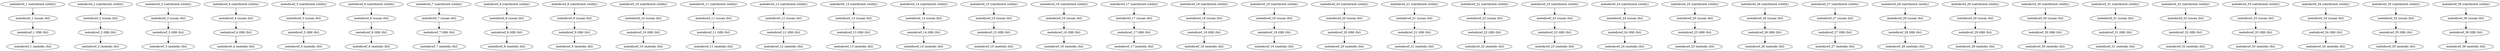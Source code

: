 strict digraph  {
"melodicwf_1 (calcthresh (utility)";
"melodicwf_1 (susan (fsl)";
"melodicwf_1 (tfilt (fsl)";
"melodicwf_1 (melodic (fsl)";
"melodicwf_2 (calcthresh (utility)";
"melodicwf_2 (susan (fsl)";
"melodicwf_2 (tfilt (fsl)";
"melodicwf_2 (melodic (fsl)";
"melodicwf_3 (calcthresh (utility)";
"melodicwf_3 (susan (fsl)";
"melodicwf_3 (tfilt (fsl)";
"melodicwf_3 (melodic (fsl)";
"melodicwf_4 (calcthresh (utility)";
"melodicwf_4 (susan (fsl)";
"melodicwf_4 (tfilt (fsl)";
"melodicwf_4 (melodic (fsl)";
"melodicwf_5 (calcthresh (utility)";
"melodicwf_5 (susan (fsl)";
"melodicwf_5 (tfilt (fsl)";
"melodicwf_5 (melodic (fsl)";
"melodicwf_6 (calcthresh (utility)";
"melodicwf_6 (susan (fsl)";
"melodicwf_6 (tfilt (fsl)";
"melodicwf_6 (melodic (fsl)";
"melodicwf_7 (calcthresh (utility)";
"melodicwf_7 (susan (fsl)";
"melodicwf_7 (tfilt (fsl)";
"melodicwf_7 (melodic (fsl)";
"melodicwf_8 (calcthresh (utility)";
"melodicwf_8 (susan (fsl)";
"melodicwf_8 (tfilt (fsl)";
"melodicwf_8 (melodic (fsl)";
"melodicwf_9 (calcthresh (utility)";
"melodicwf_9 (susan (fsl)";
"melodicwf_9 (tfilt (fsl)";
"melodicwf_9 (melodic (fsl)";
"melodicwf_10 (calcthresh (utility)";
"melodicwf_10 (susan (fsl)";
"melodicwf_10 (tfilt (fsl)";
"melodicwf_10 (melodic (fsl)";
"melodicwf_11 (calcthresh (utility)";
"melodicwf_11 (susan (fsl)";
"melodicwf_11 (tfilt (fsl)";
"melodicwf_11 (melodic (fsl)";
"melodicwf_12 (calcthresh (utility)";
"melodicwf_12 (susan (fsl)";
"melodicwf_12 (tfilt (fsl)";
"melodicwf_12 (melodic (fsl)";
"melodicwf_13 (calcthresh (utility)";
"melodicwf_13 (susan (fsl)";
"melodicwf_13 (tfilt (fsl)";
"melodicwf_13 (melodic (fsl)";
"melodicwf_14 (calcthresh (utility)";
"melodicwf_14 (susan (fsl)";
"melodicwf_14 (tfilt (fsl)";
"melodicwf_14 (melodic (fsl)";
"melodicwf_15 (calcthresh (utility)";
"melodicwf_15 (susan (fsl)";
"melodicwf_15 (tfilt (fsl)";
"melodicwf_15 (melodic (fsl)";
"melodicwf_16 (calcthresh (utility)";
"melodicwf_16 (susan (fsl)";
"melodicwf_16 (tfilt (fsl)";
"melodicwf_16 (melodic (fsl)";
"melodicwf_17 (calcthresh (utility)";
"melodicwf_17 (susan (fsl)";
"melodicwf_17 (tfilt (fsl)";
"melodicwf_17 (melodic (fsl)";
"melodicwf_18 (calcthresh (utility)";
"melodicwf_18 (susan (fsl)";
"melodicwf_18 (tfilt (fsl)";
"melodicwf_18 (melodic (fsl)";
"melodicwf_19 (calcthresh (utility)";
"melodicwf_19 (susan (fsl)";
"melodicwf_19 (tfilt (fsl)";
"melodicwf_19 (melodic (fsl)";
"melodicwf_20 (calcthresh (utility)";
"melodicwf_20 (susan (fsl)";
"melodicwf_20 (tfilt (fsl)";
"melodicwf_20 (melodic (fsl)";
"melodicwf_21 (calcthresh (utility)";
"melodicwf_21 (susan (fsl)";
"melodicwf_21 (tfilt (fsl)";
"melodicwf_21 (melodic (fsl)";
"melodicwf_22 (calcthresh (utility)";
"melodicwf_22 (susan (fsl)";
"melodicwf_22 (tfilt (fsl)";
"melodicwf_22 (melodic (fsl)";
"melodicwf_23 (calcthresh (utility)";
"melodicwf_23 (susan (fsl)";
"melodicwf_23 (tfilt (fsl)";
"melodicwf_23 (melodic (fsl)";
"melodicwf_24 (calcthresh (utility)";
"melodicwf_24 (susan (fsl)";
"melodicwf_24 (tfilt (fsl)";
"melodicwf_24 (melodic (fsl)";
"melodicwf_25 (calcthresh (utility)";
"melodicwf_25 (susan (fsl)";
"melodicwf_25 (tfilt (fsl)";
"melodicwf_25 (melodic (fsl)";
"melodicwf_26 (calcthresh (utility)";
"melodicwf_26 (susan (fsl)";
"melodicwf_26 (tfilt (fsl)";
"melodicwf_26 (melodic (fsl)";
"melodicwf_27 (calcthresh (utility)";
"melodicwf_27 (susan (fsl)";
"melodicwf_27 (tfilt (fsl)";
"melodicwf_27 (melodic (fsl)";
"melodicwf_28 (calcthresh (utility)";
"melodicwf_28 (susan (fsl)";
"melodicwf_28 (tfilt (fsl)";
"melodicwf_28 (melodic (fsl)";
"melodicwf_29 (calcthresh (utility)";
"melodicwf_29 (susan (fsl)";
"melodicwf_29 (tfilt (fsl)";
"melodicwf_29 (melodic (fsl)";
"melodicwf_30 (calcthresh (utility)";
"melodicwf_30 (susan (fsl)";
"melodicwf_30 (tfilt (fsl)";
"melodicwf_30 (melodic (fsl)";
"melodicwf_31 (calcthresh (utility)";
"melodicwf_31 (susan (fsl)";
"melodicwf_31 (tfilt (fsl)";
"melodicwf_31 (melodic (fsl)";
"melodicwf_32 (calcthresh (utility)";
"melodicwf_32 (susan (fsl)";
"melodicwf_32 (tfilt (fsl)";
"melodicwf_32 (melodic (fsl)";
"melodicwf_33 (calcthresh (utility)";
"melodicwf_33 (susan (fsl)";
"melodicwf_33 (tfilt (fsl)";
"melodicwf_33 (melodic (fsl)";
"melodicwf_34 (calcthresh (utility)";
"melodicwf_34 (susan (fsl)";
"melodicwf_34 (tfilt (fsl)";
"melodicwf_34 (melodic (fsl)";
"melodicwf_35 (calcthresh (utility)";
"melodicwf_35 (susan (fsl)";
"melodicwf_35 (tfilt (fsl)";
"melodicwf_35 (melodic (fsl)";
"melodicwf_36 (calcthresh (utility)";
"melodicwf_36 (susan (fsl)";
"melodicwf_36 (tfilt (fsl)";
"melodicwf_36 (melodic (fsl)";
"melodicwf_1 (calcthresh (utility)" -> "melodicwf_1 (susan (fsl)";
"melodicwf_1 (susan (fsl)" -> "melodicwf_1 (tfilt (fsl)";
"melodicwf_1 (tfilt (fsl)" -> "melodicwf_1 (melodic (fsl)";
"melodicwf_2 (calcthresh (utility)" -> "melodicwf_2 (susan (fsl)";
"melodicwf_2 (susan (fsl)" -> "melodicwf_2 (tfilt (fsl)";
"melodicwf_2 (tfilt (fsl)" -> "melodicwf_2 (melodic (fsl)";
"melodicwf_3 (calcthresh (utility)" -> "melodicwf_3 (susan (fsl)";
"melodicwf_3 (susan (fsl)" -> "melodicwf_3 (tfilt (fsl)";
"melodicwf_3 (tfilt (fsl)" -> "melodicwf_3 (melodic (fsl)";
"melodicwf_4 (calcthresh (utility)" -> "melodicwf_4 (susan (fsl)";
"melodicwf_4 (susan (fsl)" -> "melodicwf_4 (tfilt (fsl)";
"melodicwf_4 (tfilt (fsl)" -> "melodicwf_4 (melodic (fsl)";
"melodicwf_5 (calcthresh (utility)" -> "melodicwf_5 (susan (fsl)";
"melodicwf_5 (susan (fsl)" -> "melodicwf_5 (tfilt (fsl)";
"melodicwf_5 (tfilt (fsl)" -> "melodicwf_5 (melodic (fsl)";
"melodicwf_6 (calcthresh (utility)" -> "melodicwf_6 (susan (fsl)";
"melodicwf_6 (susan (fsl)" -> "melodicwf_6 (tfilt (fsl)";
"melodicwf_6 (tfilt (fsl)" -> "melodicwf_6 (melodic (fsl)";
"melodicwf_7 (calcthresh (utility)" -> "melodicwf_7 (susan (fsl)";
"melodicwf_7 (susan (fsl)" -> "melodicwf_7 (tfilt (fsl)";
"melodicwf_7 (tfilt (fsl)" -> "melodicwf_7 (melodic (fsl)";
"melodicwf_8 (calcthresh (utility)" -> "melodicwf_8 (susan (fsl)";
"melodicwf_8 (susan (fsl)" -> "melodicwf_8 (tfilt (fsl)";
"melodicwf_8 (tfilt (fsl)" -> "melodicwf_8 (melodic (fsl)";
"melodicwf_9 (calcthresh (utility)" -> "melodicwf_9 (susan (fsl)";
"melodicwf_9 (susan (fsl)" -> "melodicwf_9 (tfilt (fsl)";
"melodicwf_9 (tfilt (fsl)" -> "melodicwf_9 (melodic (fsl)";
"melodicwf_10 (calcthresh (utility)" -> "melodicwf_10 (susan (fsl)";
"melodicwf_10 (susan (fsl)" -> "melodicwf_10 (tfilt (fsl)";
"melodicwf_10 (tfilt (fsl)" -> "melodicwf_10 (melodic (fsl)";
"melodicwf_11 (calcthresh (utility)" -> "melodicwf_11 (susan (fsl)";
"melodicwf_11 (susan (fsl)" -> "melodicwf_11 (tfilt (fsl)";
"melodicwf_11 (tfilt (fsl)" -> "melodicwf_11 (melodic (fsl)";
"melodicwf_12 (calcthresh (utility)" -> "melodicwf_12 (susan (fsl)";
"melodicwf_12 (susan (fsl)" -> "melodicwf_12 (tfilt (fsl)";
"melodicwf_12 (tfilt (fsl)" -> "melodicwf_12 (melodic (fsl)";
"melodicwf_13 (calcthresh (utility)" -> "melodicwf_13 (susan (fsl)";
"melodicwf_13 (susan (fsl)" -> "melodicwf_13 (tfilt (fsl)";
"melodicwf_13 (tfilt (fsl)" -> "melodicwf_13 (melodic (fsl)";
"melodicwf_14 (calcthresh (utility)" -> "melodicwf_14 (susan (fsl)";
"melodicwf_14 (susan (fsl)" -> "melodicwf_14 (tfilt (fsl)";
"melodicwf_14 (tfilt (fsl)" -> "melodicwf_14 (melodic (fsl)";
"melodicwf_15 (calcthresh (utility)" -> "melodicwf_15 (susan (fsl)";
"melodicwf_15 (susan (fsl)" -> "melodicwf_15 (tfilt (fsl)";
"melodicwf_15 (tfilt (fsl)" -> "melodicwf_15 (melodic (fsl)";
"melodicwf_16 (calcthresh (utility)" -> "melodicwf_16 (susan (fsl)";
"melodicwf_16 (susan (fsl)" -> "melodicwf_16 (tfilt (fsl)";
"melodicwf_16 (tfilt (fsl)" -> "melodicwf_16 (melodic (fsl)";
"melodicwf_17 (calcthresh (utility)" -> "melodicwf_17 (susan (fsl)";
"melodicwf_17 (susan (fsl)" -> "melodicwf_17 (tfilt (fsl)";
"melodicwf_17 (tfilt (fsl)" -> "melodicwf_17 (melodic (fsl)";
"melodicwf_18 (calcthresh (utility)" -> "melodicwf_18 (susan (fsl)";
"melodicwf_18 (susan (fsl)" -> "melodicwf_18 (tfilt (fsl)";
"melodicwf_18 (tfilt (fsl)" -> "melodicwf_18 (melodic (fsl)";
"melodicwf_19 (calcthresh (utility)" -> "melodicwf_19 (susan (fsl)";
"melodicwf_19 (susan (fsl)" -> "melodicwf_19 (tfilt (fsl)";
"melodicwf_19 (tfilt (fsl)" -> "melodicwf_19 (melodic (fsl)";
"melodicwf_20 (calcthresh (utility)" -> "melodicwf_20 (susan (fsl)";
"melodicwf_20 (susan (fsl)" -> "melodicwf_20 (tfilt (fsl)";
"melodicwf_20 (tfilt (fsl)" -> "melodicwf_20 (melodic (fsl)";
"melodicwf_21 (calcthresh (utility)" -> "melodicwf_21 (susan (fsl)";
"melodicwf_21 (susan (fsl)" -> "melodicwf_21 (tfilt (fsl)";
"melodicwf_21 (tfilt (fsl)" -> "melodicwf_21 (melodic (fsl)";
"melodicwf_22 (calcthresh (utility)" -> "melodicwf_22 (susan (fsl)";
"melodicwf_22 (susan (fsl)" -> "melodicwf_22 (tfilt (fsl)";
"melodicwf_22 (tfilt (fsl)" -> "melodicwf_22 (melodic (fsl)";
"melodicwf_23 (calcthresh (utility)" -> "melodicwf_23 (susan (fsl)";
"melodicwf_23 (susan (fsl)" -> "melodicwf_23 (tfilt (fsl)";
"melodicwf_23 (tfilt (fsl)" -> "melodicwf_23 (melodic (fsl)";
"melodicwf_24 (calcthresh (utility)" -> "melodicwf_24 (susan (fsl)";
"melodicwf_24 (susan (fsl)" -> "melodicwf_24 (tfilt (fsl)";
"melodicwf_24 (tfilt (fsl)" -> "melodicwf_24 (melodic (fsl)";
"melodicwf_25 (calcthresh (utility)" -> "melodicwf_25 (susan (fsl)";
"melodicwf_25 (susan (fsl)" -> "melodicwf_25 (tfilt (fsl)";
"melodicwf_25 (tfilt (fsl)" -> "melodicwf_25 (melodic (fsl)";
"melodicwf_26 (calcthresh (utility)" -> "melodicwf_26 (susan (fsl)";
"melodicwf_26 (susan (fsl)" -> "melodicwf_26 (tfilt (fsl)";
"melodicwf_26 (tfilt (fsl)" -> "melodicwf_26 (melodic (fsl)";
"melodicwf_27 (calcthresh (utility)" -> "melodicwf_27 (susan (fsl)";
"melodicwf_27 (susan (fsl)" -> "melodicwf_27 (tfilt (fsl)";
"melodicwf_27 (tfilt (fsl)" -> "melodicwf_27 (melodic (fsl)";
"melodicwf_28 (calcthresh (utility)" -> "melodicwf_28 (susan (fsl)";
"melodicwf_28 (susan (fsl)" -> "melodicwf_28 (tfilt (fsl)";
"melodicwf_28 (tfilt (fsl)" -> "melodicwf_28 (melodic (fsl)";
"melodicwf_29 (calcthresh (utility)" -> "melodicwf_29 (susan (fsl)";
"melodicwf_29 (susan (fsl)" -> "melodicwf_29 (tfilt (fsl)";
"melodicwf_29 (tfilt (fsl)" -> "melodicwf_29 (melodic (fsl)";
"melodicwf_30 (calcthresh (utility)" -> "melodicwf_30 (susan (fsl)";
"melodicwf_30 (susan (fsl)" -> "melodicwf_30 (tfilt (fsl)";
"melodicwf_30 (tfilt (fsl)" -> "melodicwf_30 (melodic (fsl)";
"melodicwf_31 (calcthresh (utility)" -> "melodicwf_31 (susan (fsl)";
"melodicwf_31 (susan (fsl)" -> "melodicwf_31 (tfilt (fsl)";
"melodicwf_31 (tfilt (fsl)" -> "melodicwf_31 (melodic (fsl)";
"melodicwf_32 (calcthresh (utility)" -> "melodicwf_32 (susan (fsl)";
"melodicwf_32 (susan (fsl)" -> "melodicwf_32 (tfilt (fsl)";
"melodicwf_32 (tfilt (fsl)" -> "melodicwf_32 (melodic (fsl)";
"melodicwf_33 (calcthresh (utility)" -> "melodicwf_33 (susan (fsl)";
"melodicwf_33 (susan (fsl)" -> "melodicwf_33 (tfilt (fsl)";
"melodicwf_33 (tfilt (fsl)" -> "melodicwf_33 (melodic (fsl)";
"melodicwf_34 (calcthresh (utility)" -> "melodicwf_34 (susan (fsl)";
"melodicwf_34 (susan (fsl)" -> "melodicwf_34 (tfilt (fsl)";
"melodicwf_34 (tfilt (fsl)" -> "melodicwf_34 (melodic (fsl)";
"melodicwf_35 (calcthresh (utility)" -> "melodicwf_35 (susan (fsl)";
"melodicwf_35 (susan (fsl)" -> "melodicwf_35 (tfilt (fsl)";
"melodicwf_35 (tfilt (fsl)" -> "melodicwf_35 (melodic (fsl)";
"melodicwf_36 (calcthresh (utility)" -> "melodicwf_36 (susan (fsl)";
"melodicwf_36 (susan (fsl)" -> "melodicwf_36 (tfilt (fsl)";
"melodicwf_36 (tfilt (fsl)" -> "melodicwf_36 (melodic (fsl)";
}
